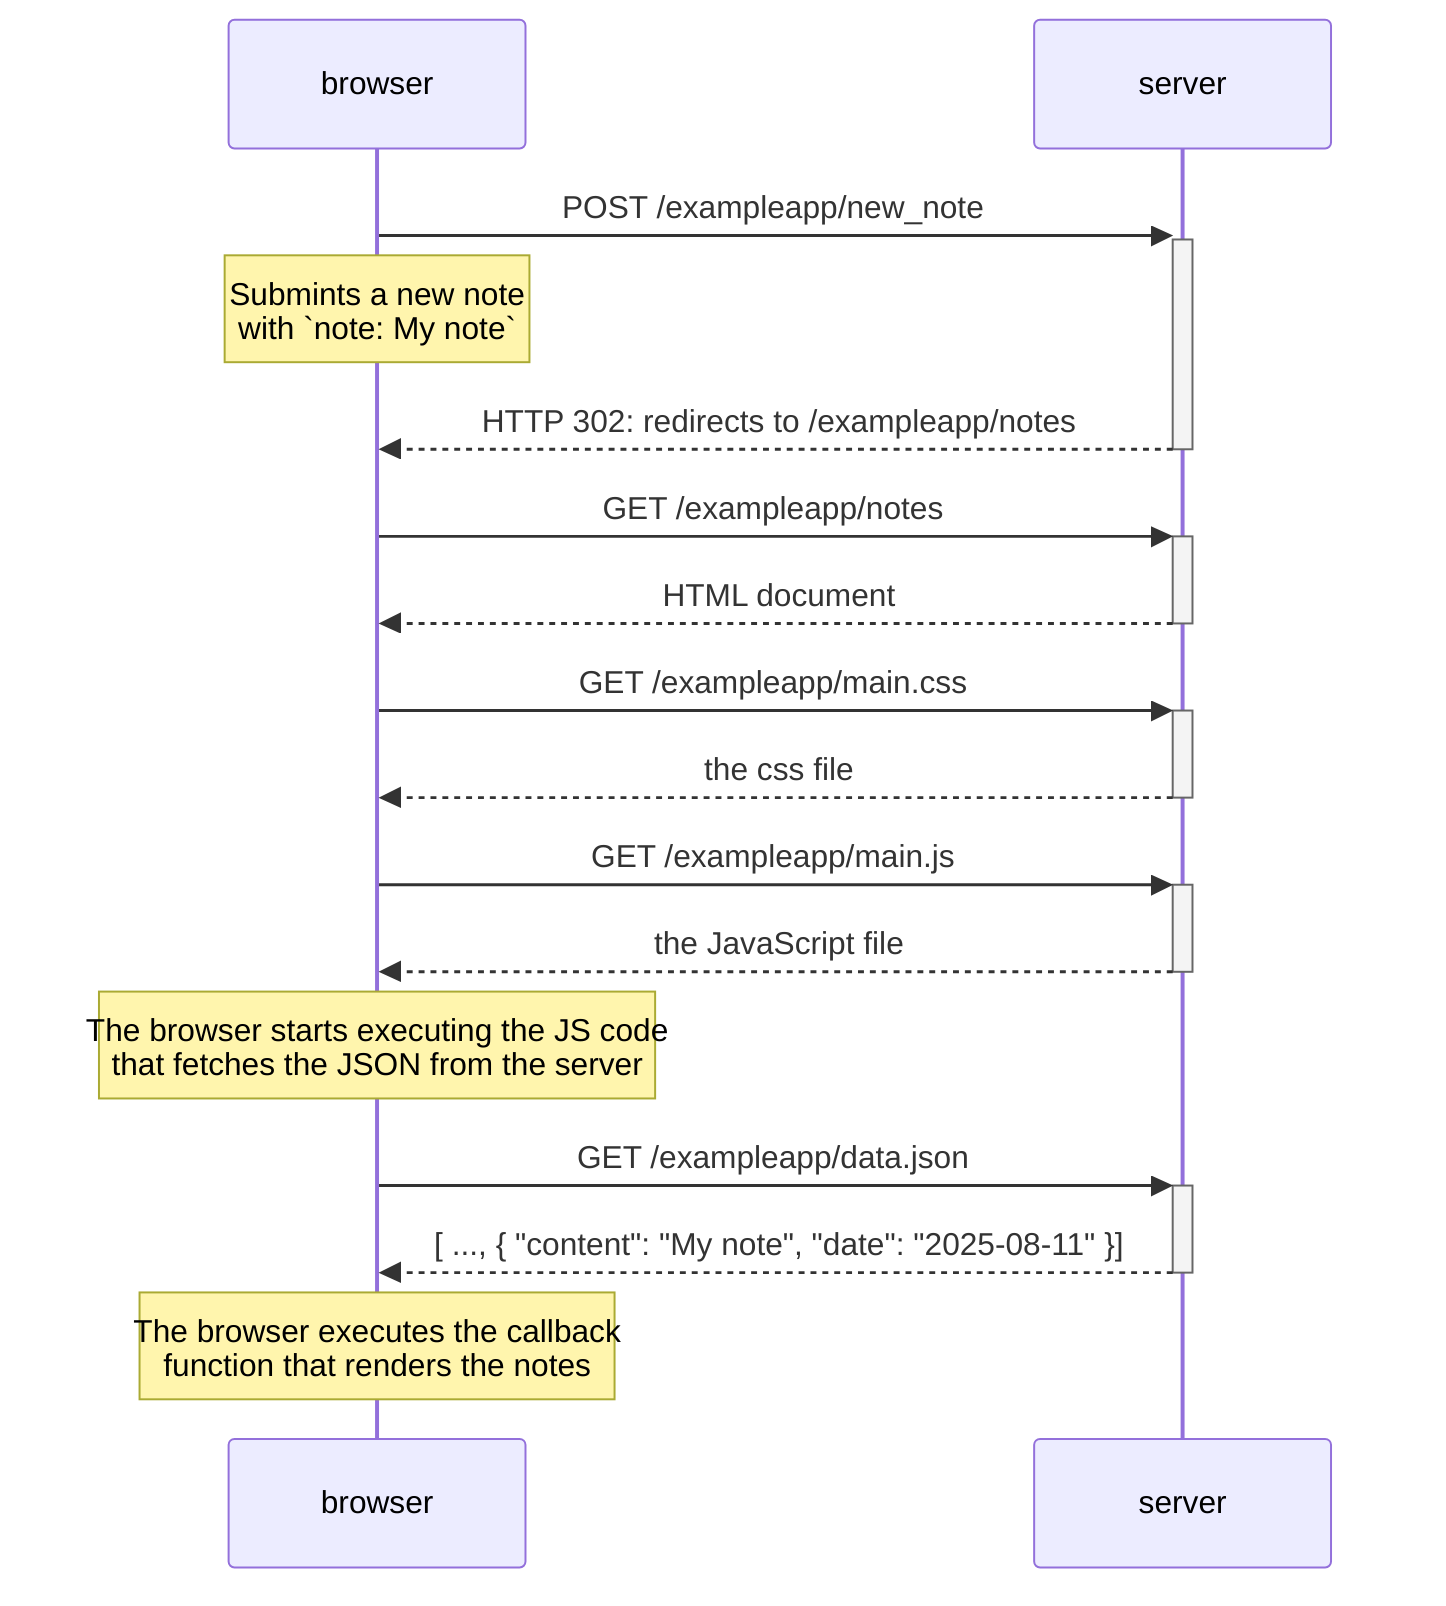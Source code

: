 sequenceDiagram
  participant browser as browser
  participant server as server

  browser ->>+ server: POST /exampleapp/new_note
  Note over browser: Submints a new note<br>with `note: My note`
  server -->>- browser: HTTP 302: redirects to /exampleapp/notes
  browser ->>+ server: GET /exampleapp/notes
  server -->>- browser: HTML document
  browser ->>+ server: GET /exampleapp/main.css
  server -->>- browser: the css file
  browser ->>+ server: GET /exampleapp/main.js
  server -->>- browser: the JavaScript file
  Note over browser: The browser starts executing the JS code<br>that fetches the JSON from the server
  browser ->>+ server: GET /exampleapp/data.json
  server -->>- browser: [ ..., { "content": "My note", "date": "2025-08-11" }]
  Note over browser: The browser executes the callback<br>function that renders the notes